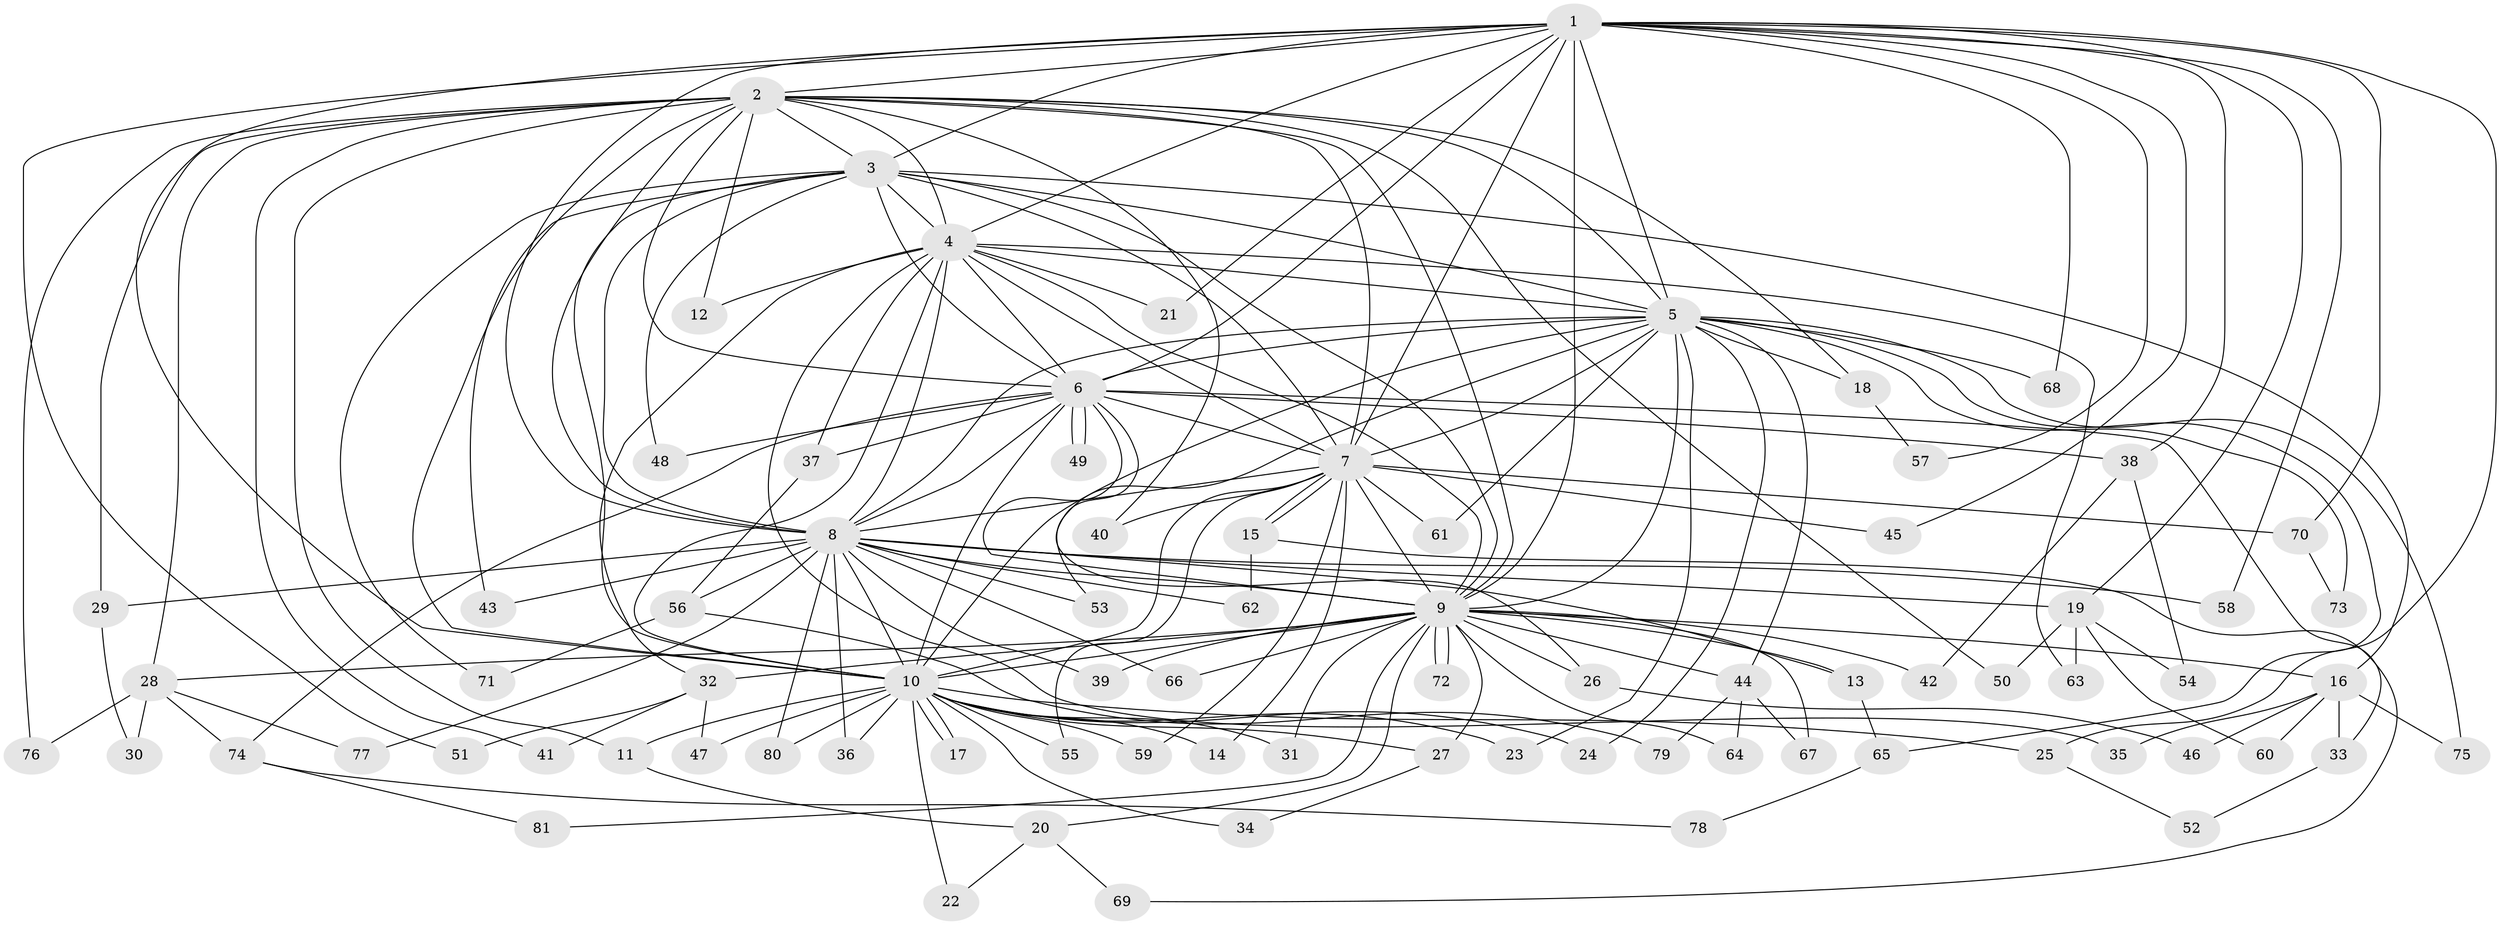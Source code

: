 // coarse degree distribution, {17: 0.0625, 16: 0.015625, 15: 0.015625, 19: 0.015625, 32: 0.015625, 3: 0.140625, 2: 0.5625, 4: 0.0625, 7: 0.015625, 1: 0.046875, 6: 0.03125, 5: 0.015625}
// Generated by graph-tools (version 1.1) at 2025/41/03/06/25 10:41:44]
// undirected, 81 vertices, 187 edges
graph export_dot {
graph [start="1"]
  node [color=gray90,style=filled];
  1;
  2;
  3;
  4;
  5;
  6;
  7;
  8;
  9;
  10;
  11;
  12;
  13;
  14;
  15;
  16;
  17;
  18;
  19;
  20;
  21;
  22;
  23;
  24;
  25;
  26;
  27;
  28;
  29;
  30;
  31;
  32;
  33;
  34;
  35;
  36;
  37;
  38;
  39;
  40;
  41;
  42;
  43;
  44;
  45;
  46;
  47;
  48;
  49;
  50;
  51;
  52;
  53;
  54;
  55;
  56;
  57;
  58;
  59;
  60;
  61;
  62;
  63;
  64;
  65;
  66;
  67;
  68;
  69;
  70;
  71;
  72;
  73;
  74;
  75;
  76;
  77;
  78;
  79;
  80;
  81;
  1 -- 2;
  1 -- 3;
  1 -- 4;
  1 -- 5;
  1 -- 6;
  1 -- 7;
  1 -- 8;
  1 -- 9;
  1 -- 10;
  1 -- 19;
  1 -- 21;
  1 -- 25;
  1 -- 38;
  1 -- 45;
  1 -- 51;
  1 -- 57;
  1 -- 58;
  1 -- 68;
  1 -- 70;
  2 -- 3;
  2 -- 4;
  2 -- 5;
  2 -- 6;
  2 -- 7;
  2 -- 8;
  2 -- 9;
  2 -- 10;
  2 -- 11;
  2 -- 12;
  2 -- 18;
  2 -- 28;
  2 -- 29;
  2 -- 40;
  2 -- 41;
  2 -- 50;
  2 -- 76;
  3 -- 4;
  3 -- 5;
  3 -- 6;
  3 -- 7;
  3 -- 8;
  3 -- 9;
  3 -- 10;
  3 -- 16;
  3 -- 43;
  3 -- 48;
  3 -- 71;
  4 -- 5;
  4 -- 6;
  4 -- 7;
  4 -- 8;
  4 -- 9;
  4 -- 10;
  4 -- 12;
  4 -- 21;
  4 -- 32;
  4 -- 35;
  4 -- 37;
  4 -- 63;
  5 -- 6;
  5 -- 7;
  5 -- 8;
  5 -- 9;
  5 -- 10;
  5 -- 18;
  5 -- 23;
  5 -- 24;
  5 -- 44;
  5 -- 53;
  5 -- 61;
  5 -- 65;
  5 -- 68;
  5 -- 73;
  5 -- 75;
  6 -- 7;
  6 -- 8;
  6 -- 9;
  6 -- 10;
  6 -- 26;
  6 -- 33;
  6 -- 37;
  6 -- 38;
  6 -- 48;
  6 -- 49;
  6 -- 49;
  6 -- 74;
  7 -- 8;
  7 -- 9;
  7 -- 10;
  7 -- 14;
  7 -- 15;
  7 -- 15;
  7 -- 40;
  7 -- 45;
  7 -- 55;
  7 -- 59;
  7 -- 61;
  7 -- 70;
  8 -- 9;
  8 -- 10;
  8 -- 13;
  8 -- 19;
  8 -- 29;
  8 -- 36;
  8 -- 39;
  8 -- 43;
  8 -- 53;
  8 -- 56;
  8 -- 58;
  8 -- 62;
  8 -- 66;
  8 -- 77;
  8 -- 80;
  9 -- 10;
  9 -- 13;
  9 -- 16;
  9 -- 20;
  9 -- 26;
  9 -- 27;
  9 -- 28;
  9 -- 31;
  9 -- 32;
  9 -- 39;
  9 -- 42;
  9 -- 44;
  9 -- 64;
  9 -- 66;
  9 -- 67;
  9 -- 72;
  9 -- 72;
  9 -- 81;
  10 -- 11;
  10 -- 14;
  10 -- 17;
  10 -- 17;
  10 -- 22;
  10 -- 23;
  10 -- 24;
  10 -- 25;
  10 -- 27;
  10 -- 31;
  10 -- 34;
  10 -- 36;
  10 -- 47;
  10 -- 55;
  10 -- 59;
  10 -- 80;
  11 -- 20;
  13 -- 65;
  15 -- 62;
  15 -- 69;
  16 -- 33;
  16 -- 35;
  16 -- 46;
  16 -- 60;
  16 -- 75;
  18 -- 57;
  19 -- 50;
  19 -- 54;
  19 -- 60;
  19 -- 63;
  20 -- 22;
  20 -- 69;
  25 -- 52;
  26 -- 46;
  27 -- 34;
  28 -- 30;
  28 -- 74;
  28 -- 76;
  28 -- 77;
  29 -- 30;
  32 -- 41;
  32 -- 47;
  32 -- 51;
  33 -- 52;
  37 -- 56;
  38 -- 42;
  38 -- 54;
  44 -- 64;
  44 -- 67;
  44 -- 79;
  56 -- 71;
  56 -- 79;
  65 -- 78;
  70 -- 73;
  74 -- 78;
  74 -- 81;
}
